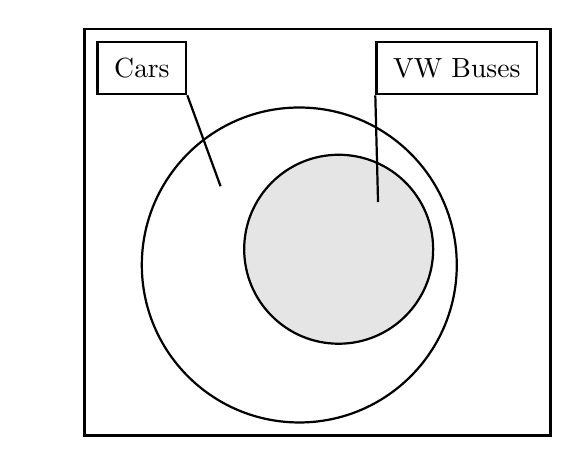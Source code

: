 \usetikzlibrary{backgrounds,positioning}
\usetikzlibrary{decorations.pathreplacing}
\usetikzlibrary{shapes}
\usetikzlibrary{shapes.multipart}
\usetikzlibrary{arrows}
\usetikzlibrary{decorations.markings}

%\resizebox {\columnwidth} {!} {    % (2) scale to exact column width
\begin{tikzpicture}[
      background rectangle/.style={fill=white,draw=black,line width=1pt}, show background rectangle,
]

\tikzstyle{modul} =[text=black!100, rectangle, inner sep=6pt]
\tikzstyle{cpp} =[fill=black!0, draw=black!100, thick]

\fill[color=white] (0,0) circle (2);
\draw[color=black,thick] (0,0) circle (2);
  \node at (-2,2.5) (auto) [modul,cpp] { Cars };
  \draw[cpp] (auto.south east) -- (-1,1);

\fill[color=black!10] (0.5,0.2) circle (1.2);
\draw[color=black,thick] (0.5,0.2) circle (1.2);
  \node at (2,2.5) (bulli) [modul,cpp] { VW Buses };
  \draw[cpp] (bulli.south west) -- (1,0.8);

\end{tikzpicture}
%} % resizebox
